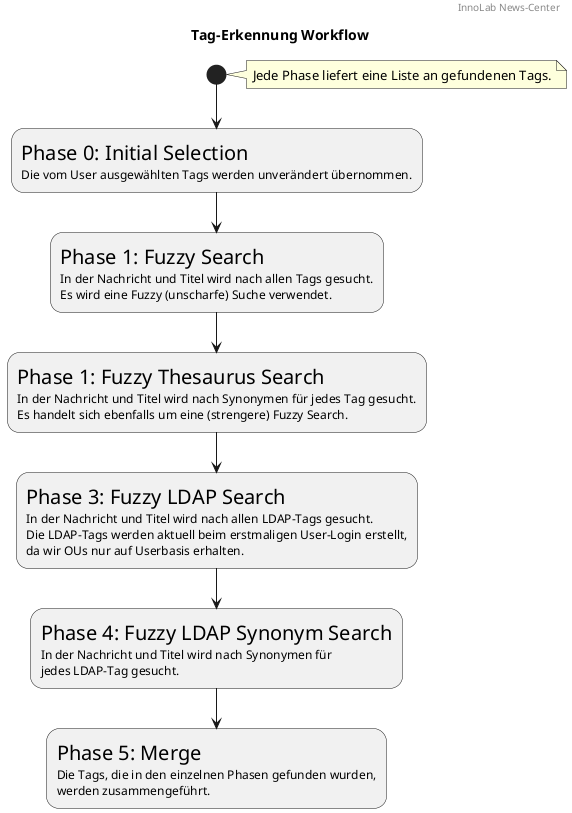 @startuml
!define CENTER_FOOTER center footer
!define CENTER_HEADER center header
!define CENTER_HEADER center title
!define CENTER_HEADER center note

header "InnoLab News-Center"
title  "Tag-Erkennung Workflow"
note right
Jede Phase liefert eine Liste an gefundenen Tags.
end note


 (*)-down> "<size:20>Phase 0: Initial Selection</size>
Die vom User ausgewählten Tags werden unverändert übernommen.
" as A0

A0 --> "<size:20>Phase 1: Fuzzy Search</size>
In der Nachricht und Titel wird nach allen Tags gesucht.
Es wird eine Fuzzy (unscharfe) Suche verwendet.
" as A1

A1 --> "<size:20>Phase 1: Fuzzy Thesaurus Search</size>
        In der Nachricht und Titel wird nach Synonymen für jedes Tag gesucht.
        Es handelt sich ebenfalls um eine (strengere) Fuzzy Search.
        " as A2

A2 --> "<size:20>Phase 3: Fuzzy LDAP Search</size>
    In der Nachricht und Titel wird nach allen LDAP-Tags gesucht.
    Die LDAP-Tags werden aktuell beim erstmaligen User-Login erstellt,
    da wir OUs nur auf Userbasis erhalten.
      " as A3

A3 --> "<size:20>Phase 4: Fuzzy LDAP Synonym Search</size>
   In der Nachricht und Titel wird nach Synonymen für
   jedes LDAP-Tag gesucht.
      " as A4

A4 --> "<size:20>Phase 5: Merge</size>
   Die Tags, die in den einzelnen Phasen gefunden wurden,
    werden zusammengeführt.
      " as A5


@enduml